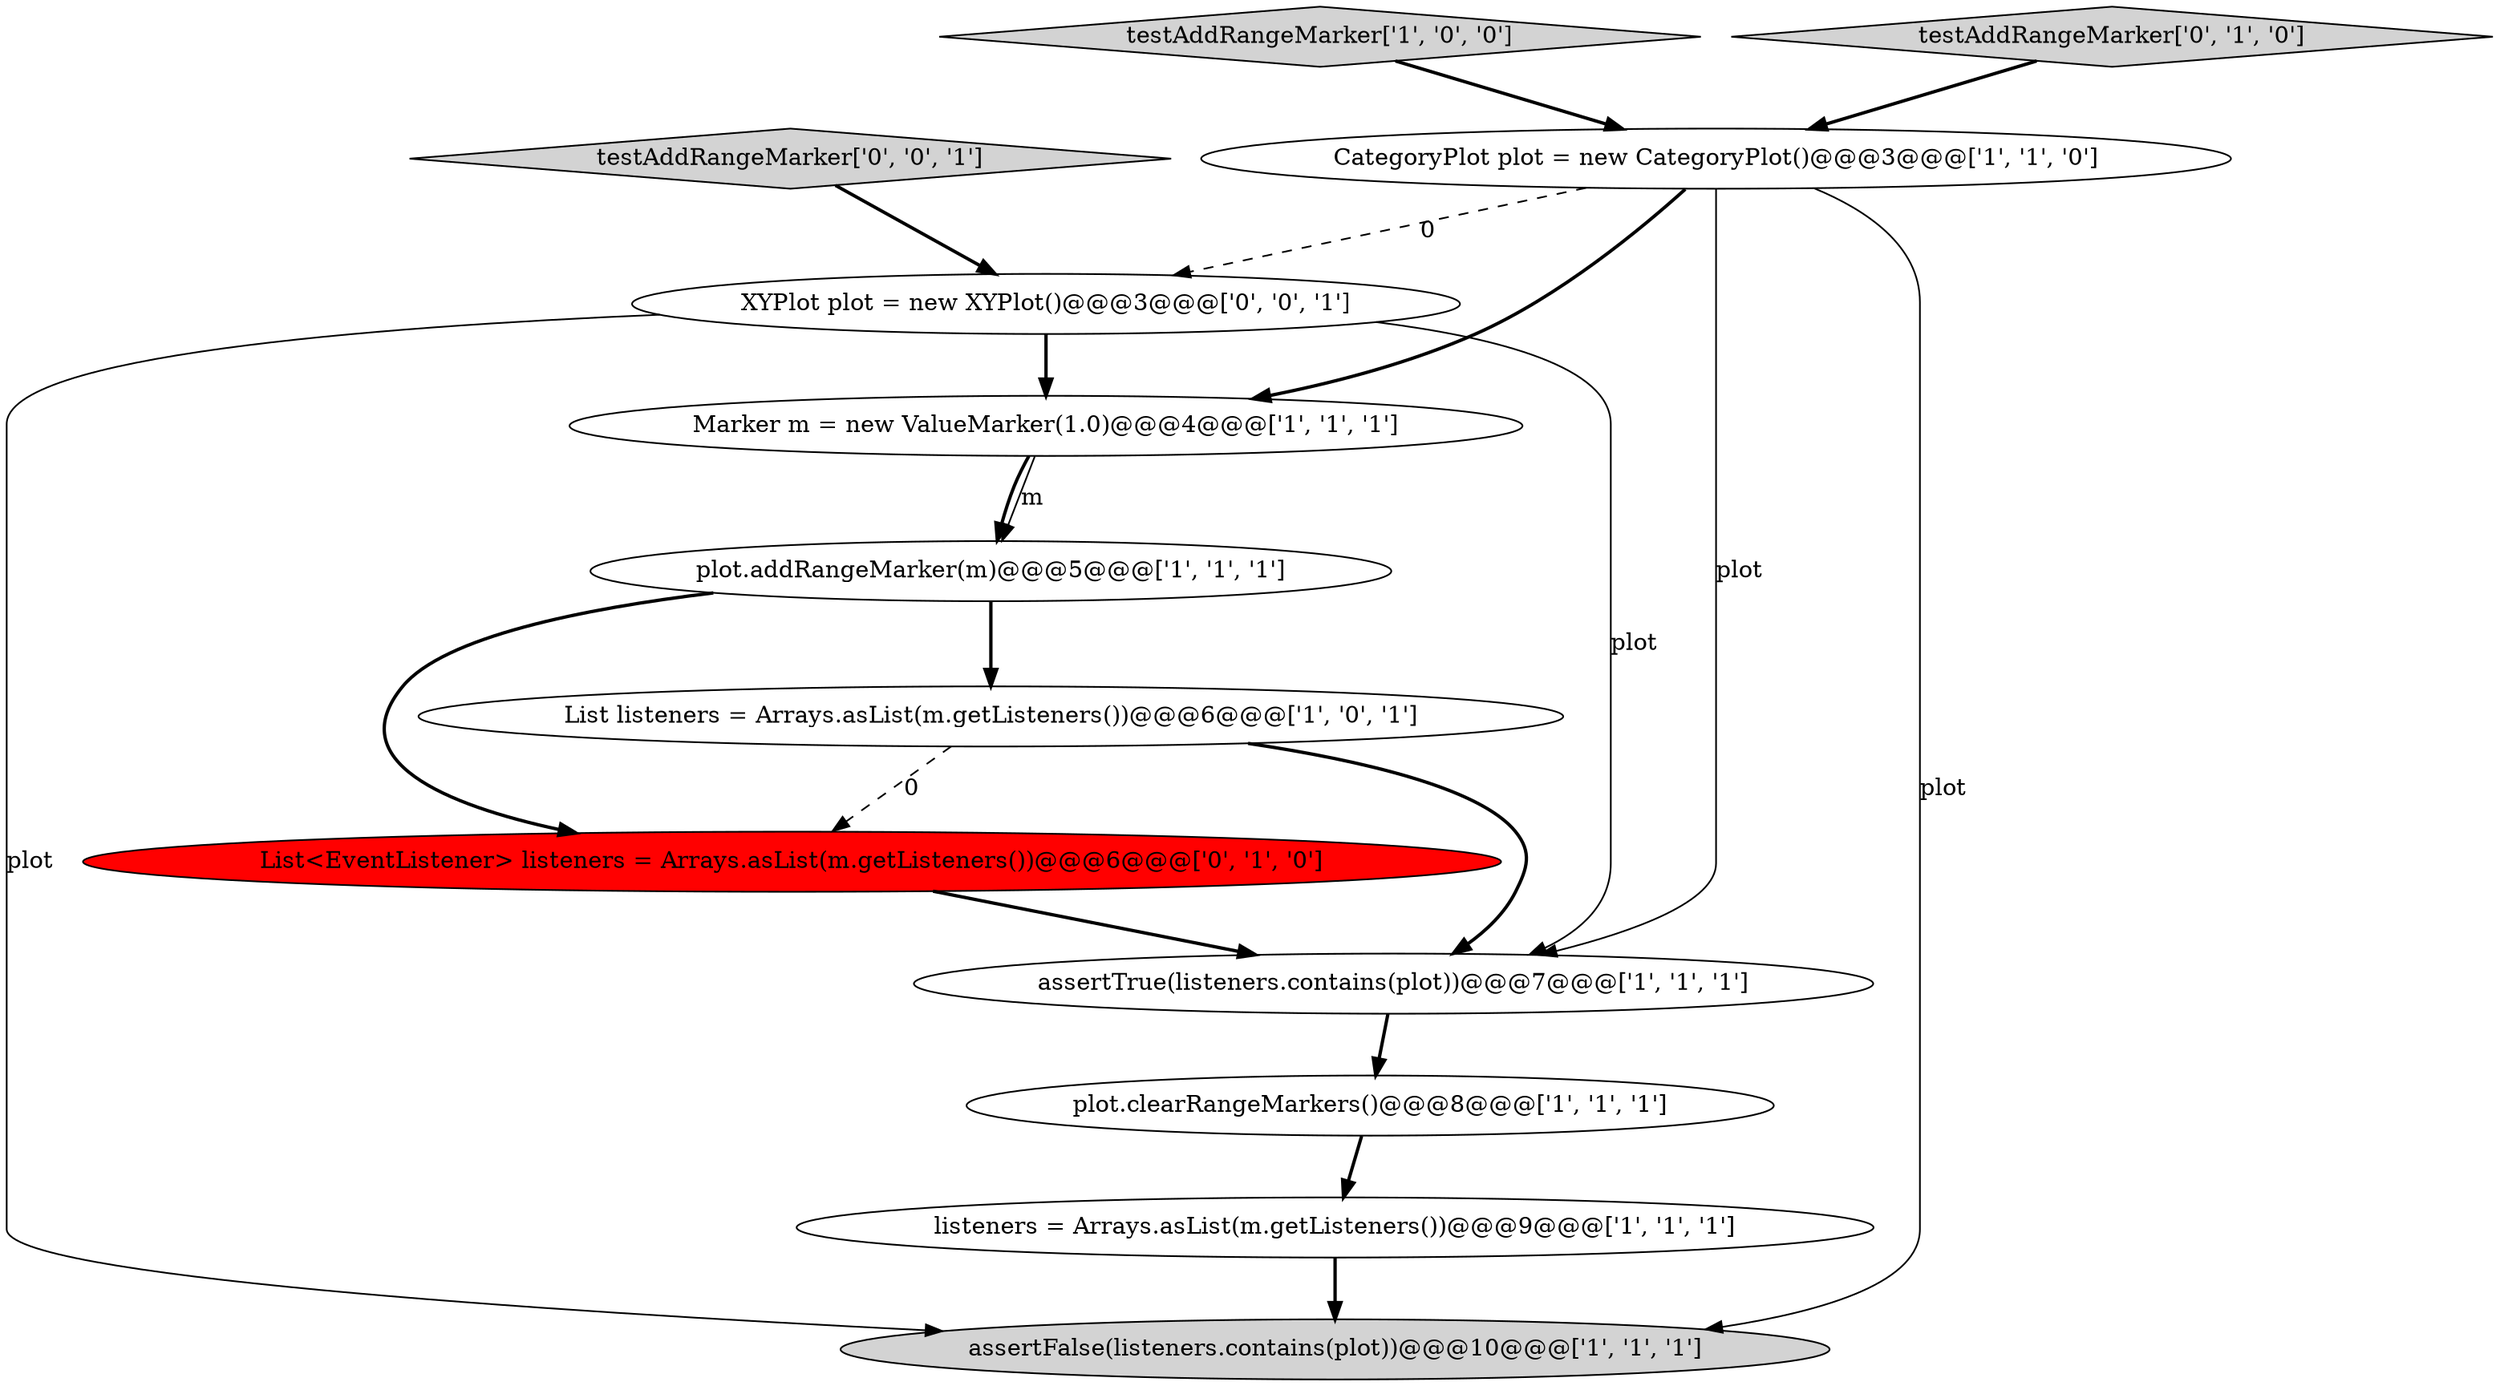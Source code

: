 digraph {
10 [style = filled, label = "List<EventListener> listeners = Arrays.asList(m.getListeners())@@@6@@@['0', '1', '0']", fillcolor = red, shape = ellipse image = "AAA1AAABBB2BBB"];
7 [style = filled, label = "Marker m = new ValueMarker(1.0)@@@4@@@['1', '1', '1']", fillcolor = white, shape = ellipse image = "AAA0AAABBB1BBB"];
3 [style = filled, label = "testAddRangeMarker['1', '0', '0']", fillcolor = lightgray, shape = diamond image = "AAA0AAABBB1BBB"];
1 [style = filled, label = "plot.clearRangeMarkers()@@@8@@@['1', '1', '1']", fillcolor = white, shape = ellipse image = "AAA0AAABBB1BBB"];
6 [style = filled, label = "listeners = Arrays.asList(m.getListeners())@@@9@@@['1', '1', '1']", fillcolor = white, shape = ellipse image = "AAA0AAABBB1BBB"];
11 [style = filled, label = "testAddRangeMarker['0', '0', '1']", fillcolor = lightgray, shape = diamond image = "AAA0AAABBB3BBB"];
12 [style = filled, label = "XYPlot plot = new XYPlot()@@@3@@@['0', '0', '1']", fillcolor = white, shape = ellipse image = "AAA0AAABBB3BBB"];
2 [style = filled, label = "assertFalse(listeners.contains(plot))@@@10@@@['1', '1', '1']", fillcolor = lightgray, shape = ellipse image = "AAA0AAABBB1BBB"];
8 [style = filled, label = "assertTrue(listeners.contains(plot))@@@7@@@['1', '1', '1']", fillcolor = white, shape = ellipse image = "AAA0AAABBB1BBB"];
4 [style = filled, label = "plot.addRangeMarker(m)@@@5@@@['1', '1', '1']", fillcolor = white, shape = ellipse image = "AAA0AAABBB1BBB"];
5 [style = filled, label = "List listeners = Arrays.asList(m.getListeners())@@@6@@@['1', '0', '1']", fillcolor = white, shape = ellipse image = "AAA0AAABBB1BBB"];
9 [style = filled, label = "testAddRangeMarker['0', '1', '0']", fillcolor = lightgray, shape = diamond image = "AAA0AAABBB2BBB"];
0 [style = filled, label = "CategoryPlot plot = new CategoryPlot()@@@3@@@['1', '1', '0']", fillcolor = white, shape = ellipse image = "AAA0AAABBB1BBB"];
8->1 [style = bold, label=""];
4->10 [style = bold, label=""];
5->8 [style = bold, label=""];
0->2 [style = solid, label="plot"];
12->2 [style = solid, label="plot"];
11->12 [style = bold, label=""];
1->6 [style = bold, label=""];
0->8 [style = solid, label="plot"];
7->4 [style = bold, label=""];
9->0 [style = bold, label=""];
10->8 [style = bold, label=""];
5->10 [style = dashed, label="0"];
0->12 [style = dashed, label="0"];
12->8 [style = solid, label="plot"];
4->5 [style = bold, label=""];
12->7 [style = bold, label=""];
3->0 [style = bold, label=""];
7->4 [style = solid, label="m"];
0->7 [style = bold, label=""];
6->2 [style = bold, label=""];
}
